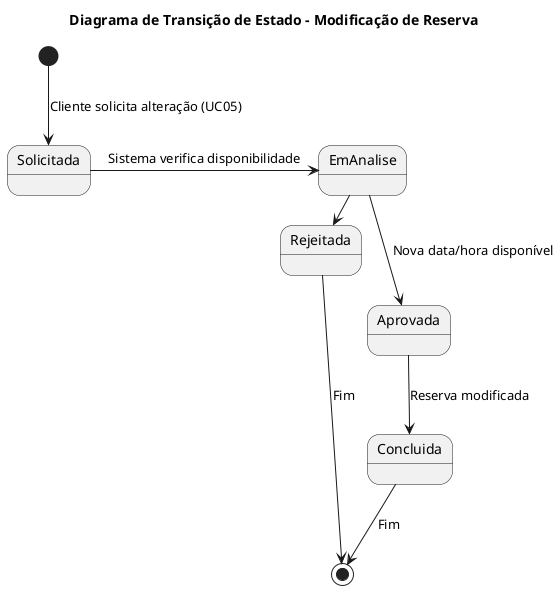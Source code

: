 # DTE 03 - Solicitação de Modificação de Reserva
@startuml
title Diagrama de Transição de Estado - Modificação de Reserva

[*] -down-> Solicitada : Cliente solicita alteração (UC05)

Solicitada -right-> EmAnalise : Sistema verifica disponibilidade

EmAnalise -down-> Aprovada : Nova data/hora disponível
EmAnalise -right-> Rejeitada : Indisponível

Aprovada -down-> Concluida : Reserva modificada 

Rejeitada -down-> [*] : Fim
Concluida -down-> [*] : Fim

@enduml
